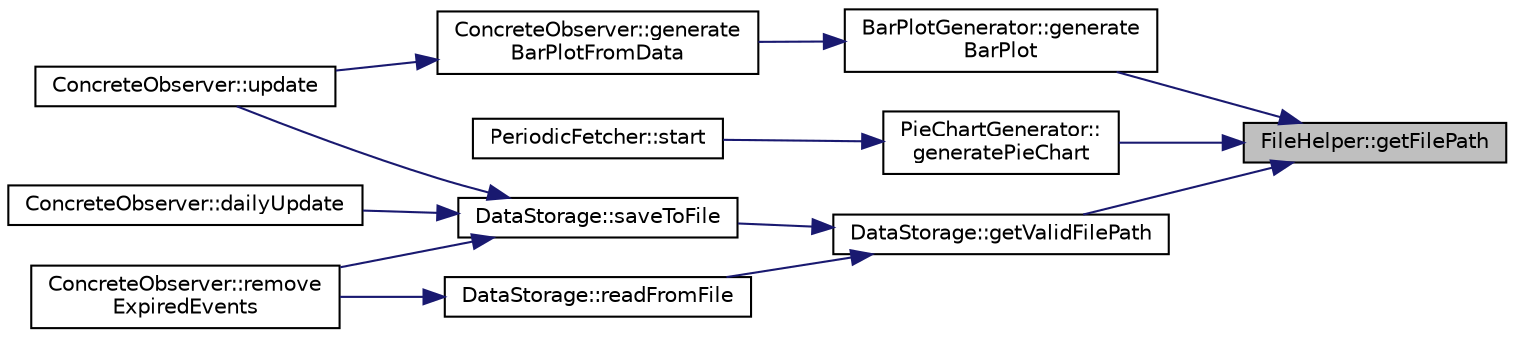 digraph "FileHelper::getFilePath"
{
 // LATEX_PDF_SIZE
  edge [fontname="Helvetica",fontsize="10",labelfontname="Helvetica",labelfontsize="10"];
  node [fontname="Helvetica",fontsize="10",shape=record];
  rankdir="RL";
  Node1 [label="FileHelper::getFilePath",height=0.2,width=0.4,color="black", fillcolor="grey75", style="filled", fontcolor="black",tooltip="Constructs the full path for a file using the current subfolder."];
  Node1 -> Node2 [dir="back",color="midnightblue",fontsize="10",style="solid"];
  Node2 [label="BarPlotGenerator::generate\lBarPlot",height=0.2,width=0.4,color="black", fillcolor="white", style="filled",URL="$classBarPlotGenerator.html#a8607516727d0c8f609e3f2017bf11c5e",tooltip="Generates a bar plot image and saves it."];
  Node2 -> Node3 [dir="back",color="midnightblue",fontsize="10",style="solid"];
  Node3 [label="ConcreteObserver::generate\lBarPlotFromData",height=0.2,width=0.4,color="black", fillcolor="white", style="filled",URL="$classConcreteObserver.html#ab1b07477988958e5c596e3484380d8a2",tooltip="Generates a bar plot from the provided tag data."];
  Node3 -> Node4 [dir="back",color="midnightblue",fontsize="10",style="solid"];
  Node4 [label="ConcreteObserver::update",height=0.2,width=0.4,color="black", fillcolor="white", style="filled",URL="$classConcreteObserver.html#aaadc4aa059a1f755786336760892a170",tooltip="Overrides the Observer interface's update method."];
  Node1 -> Node5 [dir="back",color="midnightblue",fontsize="10",style="solid"];
  Node5 [label="PieChartGenerator::\lgeneratePieChart",height=0.2,width=0.4,color="black", fillcolor="white", style="filled",URL="$classPieChartGenerator.html#a2f367ee64a37d9b971b24090f9842251",tooltip="Loads data from the given file."];
  Node5 -> Node6 [dir="back",color="midnightblue",fontsize="10",style="solid"];
  Node6 [label="PeriodicFetcher::start",height=0.2,width=0.4,color="black", fillcolor="white", style="filled",URL="$classPeriodicFetcher.html#a84f9a218ccb184feb1a8027b2ac9ac44",tooltip="Begin the periodic fetching and processing of data."];
  Node1 -> Node7 [dir="back",color="midnightblue",fontsize="10",style="solid"];
  Node7 [label="DataStorage::getValidFilePath",height=0.2,width=0.4,color="black", fillcolor="white", style="filled",URL="$classDataStorage.html#a4f7c8d0fc570f9ca75609f004974fa0b",tooltip="Helper function to validate and get the file path."];
  Node7 -> Node8 [dir="back",color="midnightblue",fontsize="10",style="solid"];
  Node8 [label="DataStorage::readFromFile",height=0.2,width=0.4,color="black", fillcolor="white", style="filled",URL="$classDataStorage.html#a898ad89ba95776da063f62c95677f78c",tooltip="Reads data from the given file."];
  Node8 -> Node9 [dir="back",color="midnightblue",fontsize="10",style="solid"];
  Node9 [label="ConcreteObserver::remove\lExpiredEvents",height=0.2,width=0.4,color="black", fillcolor="white", style="filled",URL="$classConcreteObserver.html#ac15637491bf8949de8f87302143126de",tooltip="Removes expired events from the observer's state."];
  Node7 -> Node10 [dir="back",color="midnightblue",fontsize="10",style="solid"];
  Node10 [label="DataStorage::saveToFile",height=0.2,width=0.4,color="black", fillcolor="white", style="filled",URL="$classDataStorage.html#a3574d849493097410d0879263706ee69",tooltip="Saves the provided data to the given file."];
  Node10 -> Node11 [dir="back",color="midnightblue",fontsize="10",style="solid"];
  Node11 [label="ConcreteObserver::dailyUpdate",height=0.2,width=0.4,color="black", fillcolor="white", style="filled",URL="$classConcreteObserver.html#a272dd1a5865949f826d14b9ff6807b39",tooltip="Overrides the Observer interface's dailyUpdate method."];
  Node10 -> Node9 [dir="back",color="midnightblue",fontsize="10",style="solid"];
  Node10 -> Node4 [dir="back",color="midnightblue",fontsize="10",style="solid"];
}
